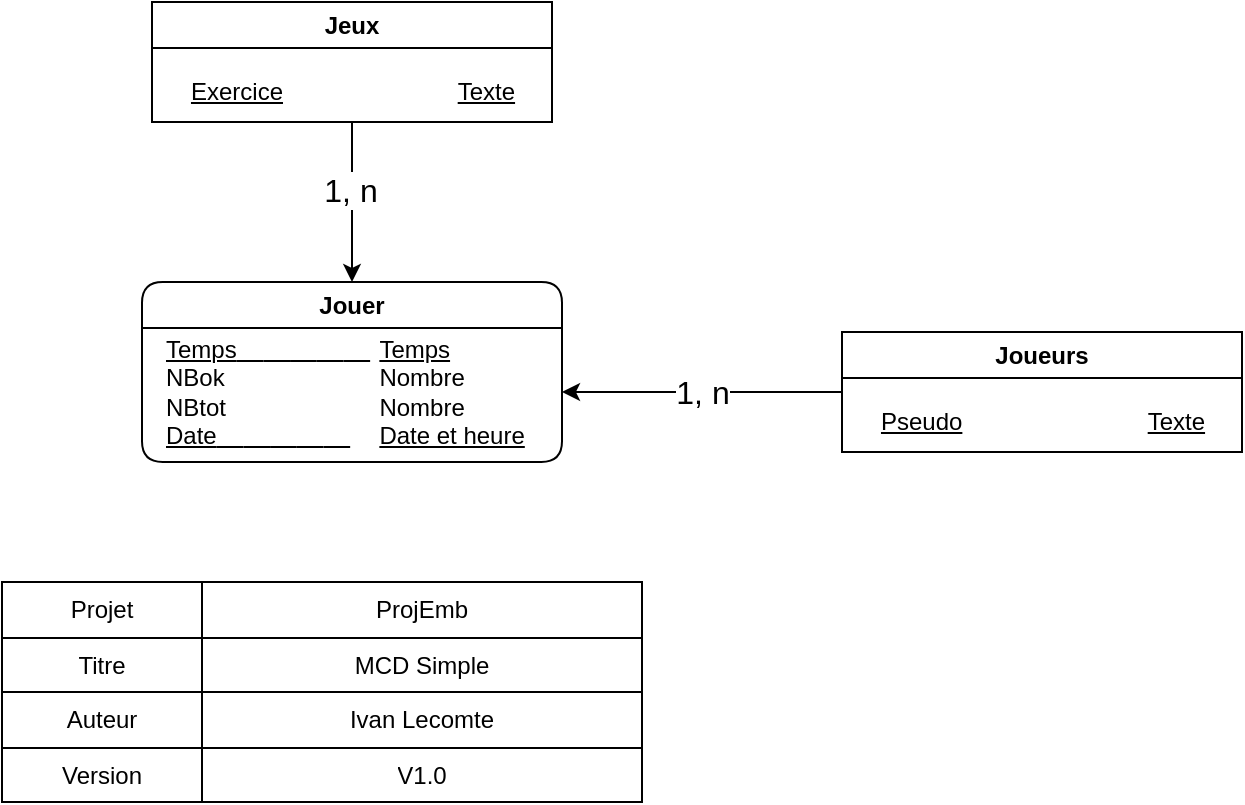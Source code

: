 <mxfile version="21.6.8" type="device">
  <diagram id="C5RBs43oDa-KdzZeNtuy" name="Page-1">
    <mxGraphModel dx="452" dy="828" grid="1" gridSize="10" guides="1" tooltips="1" connect="1" arrows="1" fold="1" page="1" pageScale="1" pageWidth="827" pageHeight="1169" math="0" shadow="0">
      <root>
        <mxCell id="WIyWlLk6GJQsqaUBKTNV-0" />
        <mxCell id="WIyWlLk6GJQsqaUBKTNV-1" parent="WIyWlLk6GJQsqaUBKTNV-0" />
        <mxCell id="_ygZZ2NyI_PrQjCCWKOo-0" value="Jeux" style="swimlane;whiteSpace=wrap;html=1;" parent="WIyWlLk6GJQsqaUBKTNV-1" vertex="1">
          <mxGeometry x="125" y="200" width="200" height="60" as="geometry" />
        </mxCell>
        <mxCell id="_ygZZ2NyI_PrQjCCWKOo-1" value="&lt;u&gt;Exercice&lt;span style=&quot;white-space: pre;&quot;&gt;&#x9;&lt;/span&gt;&lt;span style=&quot;white-space: pre;&quot;&gt;&#x9;&lt;/span&gt;&lt;span style=&quot;white-space: pre;&quot;&gt;&#x9;&lt;/span&gt;&lt;span style=&quot;white-space: pre;&quot;&gt;&#x9;&lt;/span&gt;Texte&lt;/u&gt;" style="text;html=1;align=center;verticalAlign=middle;resizable=0;points=[];autosize=1;strokeColor=none;fillColor=none;" parent="_ygZZ2NyI_PrQjCCWKOo-0" vertex="1">
          <mxGeometry x="5" y="30" width="190" height="30" as="geometry" />
        </mxCell>
        <mxCell id="_ygZZ2NyI_PrQjCCWKOo-2" value="Jouer" style="swimlane;whiteSpace=wrap;html=1;rounded=1;" parent="WIyWlLk6GJQsqaUBKTNV-1" vertex="1">
          <mxGeometry x="120" y="340" width="210" height="90" as="geometry" />
        </mxCell>
        <mxCell id="_ygZZ2NyI_PrQjCCWKOo-3" value="&lt;u&gt;Temps&lt;span style=&quot;&quot;&gt;&amp;nbsp;&amp;nbsp;&amp;nbsp;&amp;nbsp;&lt;/span&gt;&lt;span style=&quot;&quot;&gt;&amp;nbsp;&amp;nbsp;&amp;nbsp;&amp;nbsp;&lt;/span&gt;&lt;span style=&quot;&quot;&gt;&amp;nbsp;&amp;nbsp;&amp;nbsp;&amp;nbsp;&lt;/span&gt;&amp;nbsp;&amp;nbsp;&amp;nbsp;&amp;nbsp;&lt;span style=&quot;white-space: pre;&quot;&gt;&amp;nbsp;&amp;nbsp;&amp;nbsp;&amp;nbsp;&lt;span style=&quot;white-space: pre;&quot;&gt;&#x9;&lt;/span&gt;&lt;/span&gt;Temps&lt;/u&gt;&lt;br&gt;&lt;div style=&quot;&quot;&gt;NBok&lt;span style=&quot;&quot;&gt;&lt;span style=&quot;&quot;&gt;&amp;nbsp;&amp;nbsp;&amp;nbsp;&amp;nbsp;&lt;/span&gt;&lt;/span&gt;&lt;span style=&quot;&quot;&gt;&lt;span style=&quot;&quot;&gt;&amp;nbsp;&amp;nbsp;&amp;nbsp;&amp;nbsp;&lt;/span&gt;&lt;/span&gt;&lt;span style=&quot;&quot;&gt;&lt;span style=&quot;&quot;&gt;&amp;nbsp;&amp;nbsp;&amp;nbsp;&amp;nbsp;&lt;/span&gt;&lt;/span&gt;&lt;span style=&quot;&quot;&gt;&lt;span style=&quot;&quot;&gt;&amp;nbsp;&amp;nbsp;&amp;nbsp;&amp;nbsp;&lt;span style=&quot;&quot;&gt;&lt;span style=&quot;white-space: pre;&quot;&gt;&amp;nbsp;&amp;nbsp;&amp;nbsp;&amp;nbsp;&lt;span style=&quot;white-space: pre;&quot;&gt;&#x9;&lt;/span&gt;&lt;/span&gt;&lt;/span&gt;&lt;/span&gt;&lt;/span&gt;Nombre&lt;/div&gt;&lt;div style=&quot;&quot;&gt;NBtot&lt;span style=&quot;border-color: var(--border-color);&quot;&gt;&lt;span style=&quot;border-color: var(--border-color);&quot;&gt;&amp;nbsp; &amp;nbsp;&amp;nbsp;&lt;/span&gt;&lt;/span&gt;&lt;span style=&quot;border-color: var(--border-color);&quot;&gt;&lt;span style=&quot;border-color: var(--border-color);&quot;&gt;&amp;nbsp;&amp;nbsp;&amp;nbsp;&amp;nbsp;&lt;/span&gt;&lt;/span&gt;&lt;span style=&quot;border-color: var(--border-color);&quot;&gt;&lt;span style=&quot;border-color: var(--border-color);&quot;&gt;&amp;nbsp;&amp;nbsp;&amp;nbsp;&amp;nbsp;&lt;span style=&quot;border-color: var(--border-color);&quot;&gt;&lt;span style=&quot;white-space: pre;&quot;&gt;&amp;nbsp;&amp;nbsp;&amp;nbsp;&lt;span style=&quot;white-space: pre;&quot;&gt;&#x9;&lt;/span&gt;&lt;/span&gt;&lt;/span&gt;&lt;/span&gt;&lt;/span&gt;Nombre&lt;/div&gt;&lt;div style=&quot;&quot;&gt;&lt;u&gt;Date&lt;span style=&quot;border-color: var(--border-color); text-align: center;&quot;&gt;&lt;span style=&quot;&quot;&gt;&amp;nbsp;&amp;nbsp;&amp;nbsp;&amp;nbsp;&lt;/span&gt;&lt;/span&gt;&lt;span style=&quot;border-color: var(--border-color); text-align: center;&quot;&gt;&lt;span style=&quot;&quot;&gt;&amp;nbsp;&amp;nbsp;&amp;nbsp;&amp;nbsp;&lt;/span&gt;&lt;/span&gt;&lt;span style=&quot;border-color: var(--border-color); text-align: center;&quot;&gt;&amp;nbsp;&amp;nbsp;&amp;nbsp;&amp;nbsp;&lt;span style=&quot;white-space: pre;&quot;&gt;&amp;nbsp;&amp;nbsp;&amp;nbsp;&amp;nbsp;&lt;/span&gt;&lt;span style=&quot;white-space: pre;&quot;&gt;&amp;nbsp;&amp;nbsp;&amp;nbsp;&amp;nbsp;&lt;span style=&quot;white-space: pre;&quot;&gt;&#x9;&lt;/span&gt;&lt;/span&gt;&lt;/span&gt;&lt;span style=&quot;text-align: center;&quot;&gt;Date et heure&lt;/span&gt;&lt;/u&gt;&lt;br&gt;&lt;/div&gt;" style="text;html=1;align=left;verticalAlign=middle;resizable=0;points=[];autosize=1;strokeColor=none;fillColor=none;" parent="_ygZZ2NyI_PrQjCCWKOo-2" vertex="1">
          <mxGeometry x="10" y="20" width="200" height="70" as="geometry" />
        </mxCell>
        <mxCell id="_ygZZ2NyI_PrQjCCWKOo-10" style="edgeStyle=orthogonalEdgeStyle;rounded=0;orthogonalLoop=1;jettySize=auto;html=1;" parent="WIyWlLk6GJQsqaUBKTNV-1" source="_ygZZ2NyI_PrQjCCWKOo-7" target="_ygZZ2NyI_PrQjCCWKOo-3" edge="1">
          <mxGeometry relative="1" as="geometry" />
        </mxCell>
        <mxCell id="_ygZZ2NyI_PrQjCCWKOo-7" value="Joueurs" style="swimlane;whiteSpace=wrap;html=1;" parent="WIyWlLk6GJQsqaUBKTNV-1" vertex="1">
          <mxGeometry x="470" y="365" width="200" height="60" as="geometry" />
        </mxCell>
        <mxCell id="_ygZZ2NyI_PrQjCCWKOo-8" value="&lt;u&gt;Pseudo&lt;span style=&quot;white-space: pre;&quot;&gt;&#x9;&lt;/span&gt;&lt;span style=&quot;white-space: pre;&quot;&gt;&#x9;&lt;/span&gt;&lt;span style=&quot;white-space: pre;&quot;&gt;&#x9;&lt;/span&gt;&lt;span style=&quot;white-space: pre;&quot;&gt;&#x9;&lt;/span&gt;Texte&lt;/u&gt;" style="text;html=1;align=center;verticalAlign=middle;resizable=0;points=[];autosize=1;strokeColor=none;fillColor=none;" parent="_ygZZ2NyI_PrQjCCWKOo-7" vertex="1">
          <mxGeometry x="5" y="30" width="190" height="30" as="geometry" />
        </mxCell>
        <mxCell id="_ygZZ2NyI_PrQjCCWKOo-11" style="edgeStyle=orthogonalEdgeStyle;rounded=0;orthogonalLoop=1;jettySize=auto;html=1;entryX=0.5;entryY=0;entryDx=0;entryDy=0;" parent="WIyWlLk6GJQsqaUBKTNV-1" source="_ygZZ2NyI_PrQjCCWKOo-1" target="_ygZZ2NyI_PrQjCCWKOo-2" edge="1">
          <mxGeometry relative="1" as="geometry" />
        </mxCell>
        <mxCell id="_ygZZ2NyI_PrQjCCWKOo-12" value="1, n" style="edgeLabel;html=1;align=center;verticalAlign=middle;resizable=0;points=[];fontSize=16;" parent="_ygZZ2NyI_PrQjCCWKOo-11" vertex="1" connectable="0">
          <mxGeometry x="-0.15" y="-1" relative="1" as="geometry">
            <mxPoint as="offset" />
          </mxGeometry>
        </mxCell>
        <mxCell id="_ygZZ2NyI_PrQjCCWKOo-16" value="1, n" style="edgeLabel;html=1;align=center;verticalAlign=middle;resizable=0;points=[];fontSize=16;" parent="WIyWlLk6GJQsqaUBKTNV-1" vertex="1" connectable="0">
          <mxGeometry x="400" y="395" as="geometry" />
        </mxCell>
        <mxCell id="kFnAxm0Adya17Ln-kwKN-0" value="" style="shape=table;html=1;whiteSpace=wrap;startSize=0;container=1;collapsible=0;childLayout=tableLayout;" vertex="1" parent="WIyWlLk6GJQsqaUBKTNV-1">
          <mxGeometry x="50" y="490" width="320" height="110" as="geometry" />
        </mxCell>
        <mxCell id="kFnAxm0Adya17Ln-kwKN-1" value="" style="shape=partialRectangle;html=1;whiteSpace=wrap;collapsible=0;dropTarget=0;pointerEvents=0;fillColor=none;top=0;left=0;bottom=0;right=0;points=[[0,0.5],[1,0.5]];portConstraint=eastwest;" vertex="1" parent="kFnAxm0Adya17Ln-kwKN-0">
          <mxGeometry width="320" height="28" as="geometry" />
        </mxCell>
        <mxCell id="kFnAxm0Adya17Ln-kwKN-2" value="Projet" style="shape=partialRectangle;html=1;whiteSpace=wrap;connectable=0;overflow=hidden;fillColor=none;top=0;left=0;bottom=0;right=0;" vertex="1" parent="kFnAxm0Adya17Ln-kwKN-1">
          <mxGeometry width="100" height="28" as="geometry">
            <mxRectangle width="100" height="28" as="alternateBounds" />
          </mxGeometry>
        </mxCell>
        <mxCell id="kFnAxm0Adya17Ln-kwKN-3" value="ProjEmb" style="shape=partialRectangle;html=1;whiteSpace=wrap;connectable=0;overflow=hidden;fillColor=none;top=0;left=0;bottom=0;right=0;" vertex="1" parent="kFnAxm0Adya17Ln-kwKN-1">
          <mxGeometry x="100" width="220" height="28" as="geometry">
            <mxRectangle width="220" height="28" as="alternateBounds" />
          </mxGeometry>
        </mxCell>
        <mxCell id="kFnAxm0Adya17Ln-kwKN-4" value="" style="shape=partialRectangle;html=1;whiteSpace=wrap;collapsible=0;dropTarget=0;pointerEvents=0;fillColor=none;top=0;left=0;bottom=0;right=0;points=[[0,0.5],[1,0.5]];portConstraint=eastwest;" vertex="1" parent="kFnAxm0Adya17Ln-kwKN-0">
          <mxGeometry y="28" width="320" height="27" as="geometry" />
        </mxCell>
        <mxCell id="kFnAxm0Adya17Ln-kwKN-5" value="Titre" style="shape=partialRectangle;html=1;whiteSpace=wrap;connectable=0;overflow=hidden;fillColor=none;top=0;left=0;bottom=0;right=0;" vertex="1" parent="kFnAxm0Adya17Ln-kwKN-4">
          <mxGeometry width="100" height="27" as="geometry">
            <mxRectangle width="100" height="27" as="alternateBounds" />
          </mxGeometry>
        </mxCell>
        <mxCell id="kFnAxm0Adya17Ln-kwKN-6" value="MCD Simple" style="shape=partialRectangle;html=1;whiteSpace=wrap;connectable=0;overflow=hidden;fillColor=none;top=0;left=0;bottom=0;right=0;" vertex="1" parent="kFnAxm0Adya17Ln-kwKN-4">
          <mxGeometry x="100" width="220" height="27" as="geometry">
            <mxRectangle width="220" height="27" as="alternateBounds" />
          </mxGeometry>
        </mxCell>
        <mxCell id="kFnAxm0Adya17Ln-kwKN-7" value="" style="shape=partialRectangle;html=1;whiteSpace=wrap;collapsible=0;dropTarget=0;pointerEvents=0;fillColor=none;top=0;left=0;bottom=0;right=0;points=[[0,0.5],[1,0.5]];portConstraint=eastwest;" vertex="1" parent="kFnAxm0Adya17Ln-kwKN-0">
          <mxGeometry y="55" width="320" height="28" as="geometry" />
        </mxCell>
        <mxCell id="kFnAxm0Adya17Ln-kwKN-8" value="Auteur" style="shape=partialRectangle;html=1;whiteSpace=wrap;connectable=0;overflow=hidden;fillColor=none;top=0;left=0;bottom=0;right=0;" vertex="1" parent="kFnAxm0Adya17Ln-kwKN-7">
          <mxGeometry width="100" height="28" as="geometry">
            <mxRectangle width="100" height="28" as="alternateBounds" />
          </mxGeometry>
        </mxCell>
        <mxCell id="kFnAxm0Adya17Ln-kwKN-9" value="Ivan Lecomte" style="shape=partialRectangle;html=1;whiteSpace=wrap;connectable=0;overflow=hidden;fillColor=none;top=0;left=0;bottom=0;right=0;" vertex="1" parent="kFnAxm0Adya17Ln-kwKN-7">
          <mxGeometry x="100" width="220" height="28" as="geometry">
            <mxRectangle width="220" height="28" as="alternateBounds" />
          </mxGeometry>
        </mxCell>
        <mxCell id="kFnAxm0Adya17Ln-kwKN-10" value="" style="shape=partialRectangle;html=1;whiteSpace=wrap;collapsible=0;dropTarget=0;pointerEvents=0;fillColor=none;top=0;left=0;bottom=0;right=0;points=[[0,0.5],[1,0.5]];portConstraint=eastwest;" vertex="1" parent="kFnAxm0Adya17Ln-kwKN-0">
          <mxGeometry y="83" width="320" height="27" as="geometry" />
        </mxCell>
        <mxCell id="kFnAxm0Adya17Ln-kwKN-11" value="Version" style="shape=partialRectangle;html=1;whiteSpace=wrap;connectable=0;overflow=hidden;fillColor=none;top=0;left=0;bottom=0;right=0;" vertex="1" parent="kFnAxm0Adya17Ln-kwKN-10">
          <mxGeometry width="100" height="27" as="geometry">
            <mxRectangle width="100" height="27" as="alternateBounds" />
          </mxGeometry>
        </mxCell>
        <mxCell id="kFnAxm0Adya17Ln-kwKN-12" value="V1.0" style="shape=partialRectangle;html=1;whiteSpace=wrap;connectable=0;overflow=hidden;fillColor=none;top=0;left=0;bottom=0;right=0;" vertex="1" parent="kFnAxm0Adya17Ln-kwKN-10">
          <mxGeometry x="100" width="220" height="27" as="geometry">
            <mxRectangle width="220" height="27" as="alternateBounds" />
          </mxGeometry>
        </mxCell>
      </root>
    </mxGraphModel>
  </diagram>
</mxfile>
